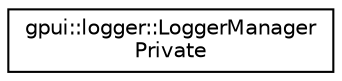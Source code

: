 digraph "Graphical Class Hierarchy"
{
 // LATEX_PDF_SIZE
  edge [fontname="Helvetica",fontsize="10",labelfontname="Helvetica",labelfontsize="10"];
  node [fontname="Helvetica",fontsize="10",shape=record];
  rankdir="LR";
  Node0 [label="gpui::logger::LoggerManager\lPrivate",height=0.2,width=0.4,color="black", fillcolor="white", style="filled",URL="$classgpui_1_1logger_1_1_logger_manager_private.html",tooltip=" "];
}
